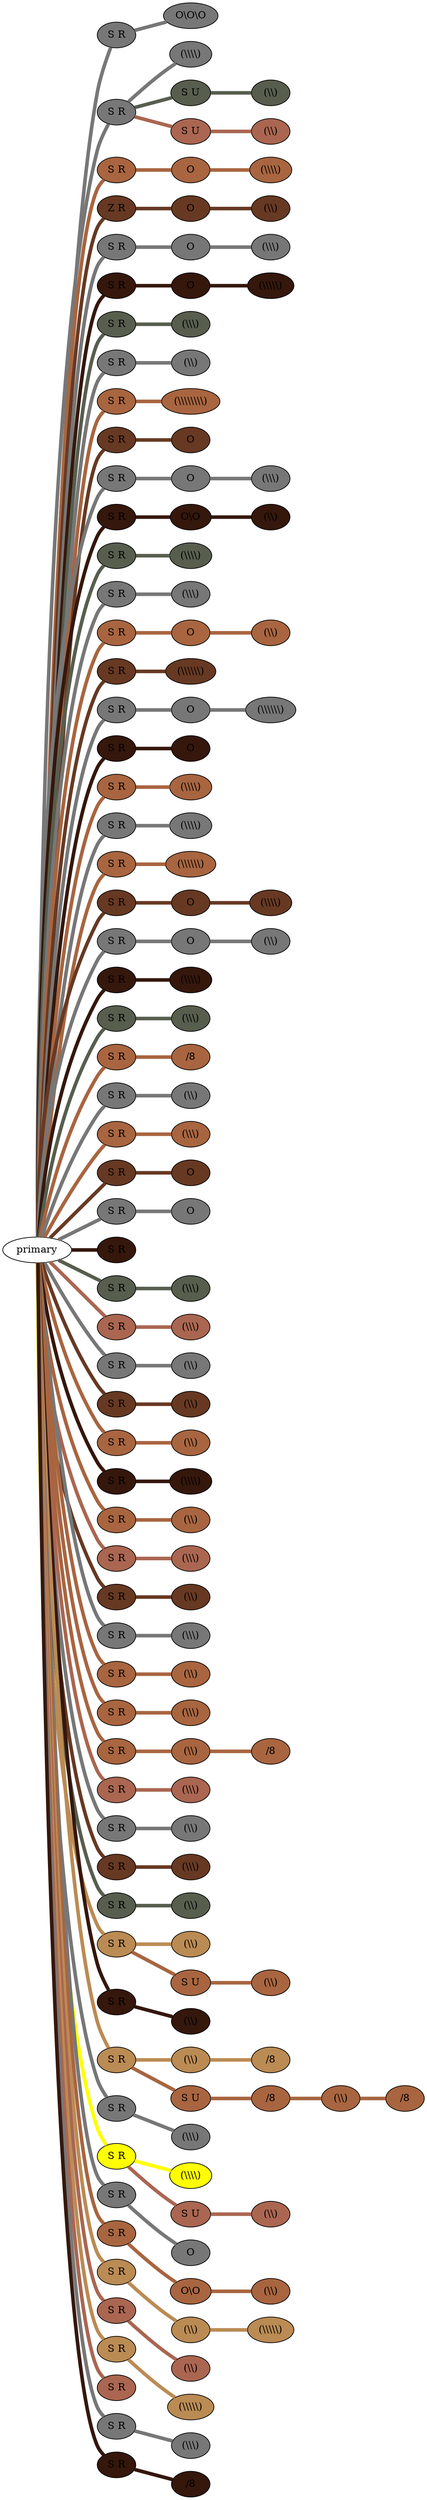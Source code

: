 graph {
 graph [rankdir=LR]
"primary" -- "1" [penwidth=5,color="#777777"]
"1" [label="S R", style=filled, fillcolor="#777777"]
"1" -- "1:0" [penwidth=5,color="#777777"]
"1:0" [label="O\\O\\O", style=filled, fillcolor="#777777"]
"primary" -- "2" [penwidth=5,color="#777777"]
"2" [label="S R", style=filled, fillcolor="#777777"]
"2" -- "2:0" [penwidth=5,color="#777777"]
"2:0" [label="(\\\\\\\\)", style=filled, fillcolor="#777777"]
"2" -- "2s1" [penwidth=5,color="#575E4E"]
"2s1" [label="S U", style=filled, fillcolor="#575E4E"]
"2s1" -- "2s1:0" [penwidth=5,color="#575E4E"]
"2s1:0" [label="(\\\\)", style=filled, fillcolor="#575E4E"]
"2" -- "2s2" [penwidth=5,color="#AA6651"]
"2s2" [label="S U", style=filled, fillcolor="#AA6651"]
"2s2" -- "2s2:0" [penwidth=5,color="#AA6651"]
"2s2:0" [label="(\\\\)", style=filled, fillcolor="#AA6651"]
"primary" -- "3" [penwidth=5,color="#A86540"]
"3" [label="S R", style=filled, fillcolor="#A86540"]
"3" -- "3:0" [penwidth=5,color="#A86540"]
"3:0" [label="O", style=filled, fillcolor="#A86540"]
"3:0" -- "3:1" [penwidth=5,color="#A86540"]
"3:1" [label="(\\\\\\\\)", style=filled, fillcolor="#A86540"]
"primary" -- "4" [penwidth=5,color="#673923"]
"4" [label="Z R", style=filled, fillcolor="#673923"]
"4" -- "4:0" [penwidth=5,color="#673923"]
"4:0" [label="O", style=filled, fillcolor="#673923"]
"4:0" -- "4:1" [penwidth=5,color="#673923"]
"4:1" [label="(\\\\)", style=filled, fillcolor="#673923"]
"primary" -- "5" [penwidth=5,color="#777777"]
"5" [label="S R", style=filled, fillcolor="#777777"]
"5" -- "5:0" [penwidth=5,color="#777777"]
"5:0" [label="O", style=filled, fillcolor="#777777"]
"5:0" -- "5:1" [penwidth=5,color="#777777"]
"5:1" [label="(\\\\\\)", style=filled, fillcolor="#777777"]
"primary" -- "6" [penwidth=5,color="#35170C"]
"6" [label="S R", style=filled, fillcolor="#35170C"]
"6" -- "6:0" [penwidth=5,color="#35170C"]
"6:0" [label="O", style=filled, fillcolor="#35170C"]
"6:0" -- "6:1" [penwidth=5,color="#35170C"]
"6:1" [label="(\\\\\\\\\\)", style=filled, fillcolor="#35170C"]
"primary" -- "7" [penwidth=5,color="#575E4E"]
"7" [label="S R", style=filled, fillcolor="#575E4E"]
"7" -- "7:0" [penwidth=5,color="#575E4E"]
"7:0" [label="(\\\\\\)", style=filled, fillcolor="#575E4E"]
"primary" -- "8" [penwidth=5,color="#777777"]
"8" [label="S R", style=filled, fillcolor="#777777"]
"8" -- "8:0" [penwidth=5,color="#777777"]
"8:0" [label="(\\\\)", style=filled, fillcolor="#777777"]
"primary" -- "9" [penwidth=5,color="#A86540"]
"9" [label="S R", style=filled, fillcolor="#A86540"]
"9" -- "9:0" [penwidth=5,color="#A86540"]
"9:0" [label="(\\\\\\\\\\\\\\\\)", style=filled, fillcolor="#A86540"]
"primary" -- "10" [penwidth=5,color="#673923"]
"10" [label="S R", style=filled, fillcolor="#673923"]
"10" -- "10:0" [penwidth=5,color="#673923"]
"10:0" [label="O", style=filled, fillcolor="#673923"]
"primary" -- "11" [penwidth=5,color="#777777"]
"11" [label="S R", style=filled, fillcolor="#777777"]
"11" -- "11:0" [penwidth=5,color="#777777"]
"11:0" [label="O", style=filled, fillcolor="#777777"]
"11:0" -- "11:1" [penwidth=5,color="#777777"]
"11:1" [label="(\\\\\\)", style=filled, fillcolor="#777777"]
"primary" -- "12" [penwidth=5,color="#35170C"]
"12" [label="S R", style=filled, fillcolor="#35170C"]
"12" -- "12:0" [penwidth=5,color="#35170C"]
"12:0" [label="O\\O", style=filled, fillcolor="#35170C"]
"12:0" -- "12:1" [penwidth=5,color="#35170C"]
"12:1" [label="(\\\\)", style=filled, fillcolor="#35170C"]
"primary" -- "13" [penwidth=5,color="#575E4E"]
"13" [label="S R", style=filled, fillcolor="#575E4E"]
"13" -- "13:0" [penwidth=5,color="#575E4E"]
"13:0" [label="(\\\\\\\\)", style=filled, fillcolor="#575E4E"]
"primary" -- "14" [penwidth=5,color="#777777"]
"14" [label="S R", style=filled, fillcolor="#777777"]
"14" -- "14:0" [penwidth=5,color="#777777"]
"14:0" [label="(\\\\\\)", style=filled, fillcolor="#777777"]
"primary" -- "15" [penwidth=5,color="#A86540"]
"15" [label="S R", style=filled, fillcolor="#A86540"]
"15" -- "15:0" [penwidth=5,color="#A86540"]
"15:0" [label="O", style=filled, fillcolor="#A86540"]
"15:0" -- "15:1" [penwidth=5,color="#A86540"]
"15:1" [label="(\\\\)", style=filled, fillcolor="#A86540"]
"primary" -- "16" [penwidth=5,color="#673923"]
"16" [label="S R", style=filled, fillcolor="#673923"]
"16" -- "16:0" [penwidth=5,color="#673923"]
"16:0" [label="(\\\\\\\\\\\\)", style=filled, fillcolor="#673923"]
"primary" -- "17" [penwidth=5,color="#777777"]
"17" [label="S R", style=filled, fillcolor="#777777"]
"17" -- "17:0" [penwidth=5,color="#777777"]
"17:0" [label="O", style=filled, fillcolor="#777777"]
"17:0" -- "17:1" [penwidth=5,color="#777777"]
"17:1" [label="(\\\\\\\\\\\\)", style=filled, fillcolor="#777777"]
"primary" -- "18" [penwidth=5,color="#35170C"]
"18" [label="S R", style=filled, fillcolor="#35170C"]
"18" -- "18:0" [penwidth=5,color="#35170C"]
"18:0" [label="O", style=filled, fillcolor="#35170C"]
"primary" -- "19" [penwidth=5,color="#A86540"]
"19" [label="S R", style=filled, fillcolor="#A86540"]
"19" -- "19:0" [penwidth=5,color="#A86540"]
"19:0" [label="(\\\\\\\\)", style=filled, fillcolor="#A86540"]
"primary" -- "20" [penwidth=5,color="#777777"]
"20" [label="S R", style=filled, fillcolor="#777777"]
"20" -- "20:0" [penwidth=5,color="#777777"]
"20:0" [label="(\\\\\\\\)", style=filled, fillcolor="#777777"]
"primary" -- "21" [penwidth=5,color="#A86540"]
"21" [label="S R", style=filled, fillcolor="#A86540"]
"21" -- "21:0" [penwidth=5,color="#A86540"]
"21:0" [label="(\\\\\\\\\\\\)", style=filled, fillcolor="#A86540"]
"primary" -- "22" [penwidth=5,color="#673923"]
"22" [label="S R", style=filled, fillcolor="#673923"]
"22" -- "22:0" [penwidth=5,color="#673923"]
"22:0" [label="O", style=filled, fillcolor="#673923"]
"22:0" -- "22:1" [penwidth=5,color="#673923"]
"22:1" [label="(\\\\\\\\)", style=filled, fillcolor="#673923"]
"primary" -- "23" [penwidth=5,color="#777777"]
"23" [label="S R", style=filled, fillcolor="#777777"]
"23" -- "23:0" [penwidth=5,color="#777777"]
"23:0" [label="O", style=filled, fillcolor="#777777"]
"23:0" -- "23:1" [penwidth=5,color="#777777"]
"23:1" [label="(\\\\)", style=filled, fillcolor="#777777"]
"primary" -- "24" [penwidth=5,color="#35170C"]
"24" [label="S R", style=filled, fillcolor="#35170C"]
"24" -- "24:0" [penwidth=5,color="#35170C"]
"24:0" [label="(\\\\\\\\)", style=filled, fillcolor="#35170C"]
"primary" -- "25" [penwidth=5,color="#575E4E"]
"25" [label="S R", style=filled, fillcolor="#575E4E"]
"25" -- "25:0" [penwidth=5,color="#575E4E"]
"25:0" [label="(\\\\\\)", style=filled, fillcolor="#575E4E"]
"primary" -- "26" [penwidth=5,color="#A86540"]
"26" [label="S R", style=filled, fillcolor="#A86540"]
"26" -- "26:0" [penwidth=5,color="#A86540"]
"26:0" [label="/8", style=filled, fillcolor="#A86540"]
"primary" -- "27" [penwidth=5,color="#777777"]
"27" [label="S R", style=filled, fillcolor="#777777"]
"27" -- "27:0" [penwidth=5,color="#777777"]
"27:0" [label="(\\\\)", style=filled, fillcolor="#777777"]
"primary" -- "28" [penwidth=5,color="#A86540"]
"28" [label="S R", style=filled, fillcolor="#A86540"]
"28" -- "28:0" [penwidth=5,color="#A86540"]
"28:0" [label="(\\\\\\)", style=filled, fillcolor="#A86540"]
"primary" -- "29" [penwidth=5,color="#673923"]
"29" [label="S R", style=filled, fillcolor="#673923"]
"29" -- "29:0" [penwidth=5,color="#673923"]
"29:0" [label="O", style=filled, fillcolor="#673923"]
"primary" -- "30" [penwidth=5,color="#777777"]
"30" [label="S R", style=filled, fillcolor="#777777"]
"30" -- "30:0" [penwidth=5,color="#777777"]
"30:0" [label="O", style=filled, fillcolor="#777777"]
"primary" -- "31" [penwidth=5,color="#35170C"]
"31" [label="S R", style=filled, fillcolor="#35170C"]
"primary" -- "32" [penwidth=5,color="#575E4E"]
"32" [label="S R", style=filled, fillcolor="#575E4E"]
"32" -- "32:0" [penwidth=5,color="#575E4E"]
"32:0" [label="(\\\\\\)", style=filled, fillcolor="#575E4E"]
"primary" -- "33" [penwidth=5,color="#AA6651"]
"33" [label="S R", style=filled, fillcolor="#AA6651"]
"33" -- "33:0" [penwidth=5,color="#AA6651"]
"33:0" [label="(\\\\\\)", style=filled, fillcolor="#AA6651"]
"primary" -- "34" [penwidth=5,color="#777777"]
"34" [label="S R", style=filled, fillcolor="#777777"]
"34" -- "34:0" [penwidth=5,color="#777777"]
"34:0" [label="(\\\\)", style=filled, fillcolor="#777777"]
"primary" -- "35" [penwidth=5,color="#673923"]
"35" [label="S R", style=filled, fillcolor="#673923"]
"35" -- "35:0" [penwidth=5,color="#673923"]
"35:0" [label="(\\\\)", style=filled, fillcolor="#673923"]
"primary" -- "36" [penwidth=5,color="#A86540"]
"36" [label="S R", style=filled, fillcolor="#A86540"]
"36" -- "36:0" [penwidth=5,color="#A86540"]
"36:0" [label="(\\\\)", style=filled, fillcolor="#A86540"]
"primary" -- "37" [penwidth=5,color="#35170C"]
"37" [label="S R", style=filled, fillcolor="#35170C"]
"37" -- "37:0" [penwidth=5,color="#35170C"]
"37:0" [label="(\\\\\\\\)", style=filled, fillcolor="#35170C"]
"primary" -- "38" [penwidth=5,color="#A86540"]
"38" [label="S R", style=filled, fillcolor="#A86540"]
"38" -- "38:0" [penwidth=5,color="#A86540"]
"38:0" [label="(\\\\)", style=filled, fillcolor="#A86540"]
"primary" -- "39" [penwidth=5,color="#AA6651"]
"39" [label="S R", style=filled, fillcolor="#AA6651"]
"39" -- "39:0" [penwidth=5,color="#AA6651"]
"39:0" [label="(\\\\\\)", style=filled, fillcolor="#AA6651"]
"primary" -- "40" [penwidth=5,color="#673923"]
"40" [label="S R", style=filled, fillcolor="#673923"]
"40" -- "40:0" [penwidth=5,color="#673923"]
"40:0" [label="(\\\\)", style=filled, fillcolor="#673923"]
"primary" -- "41" [penwidth=5,color="#777777"]
"41" [label="S R", style=filled, fillcolor="#777777"]
"41" -- "41:0" [penwidth=5,color="#777777"]
"41:0" [label="(\\\\\\)", style=filled, fillcolor="#777777"]
"primary" -- "42" [penwidth=5,color="#A86540"]
"42" [label="S R", style=filled, fillcolor="#A86540"]
"42" -- "42:0" [penwidth=5,color="#A86540"]
"42:0" [label="(\\\\)", style=filled, fillcolor="#A86540"]
"primary" -- "43" [penwidth=5,color="#A86540"]
"43" [label="S R", style=filled, fillcolor="#A86540"]
"43" -- "43:0" [penwidth=5,color="#A86540"]
"43:0" [label="(\\\\\\)", style=filled, fillcolor="#A86540"]
"primary" -- "44" [penwidth=5,color="#A86540"]
"44" [label="S R", style=filled, fillcolor="#A86540"]
"44" -- "44:0" [penwidth=5,color="#A86540"]
"44:0" [label="(\\\\)", style=filled, fillcolor="#A86540"]
"44:0" -- "44:1" [penwidth=5,color="#A86540"]
"44:1" [label="/8", style=filled, fillcolor="#A86540"]
"primary" -- "45" [penwidth=5,color="#AA6651"]
"45" [label="S R", style=filled, fillcolor="#AA6651"]
"45" -- "45:0" [penwidth=5,color="#AA6651"]
"45:0" [label="(\\\\\\)", style=filled, fillcolor="#AA6651"]
"primary" -- "46" [penwidth=5,color="#777777"]
"46" [label="S R", style=filled, fillcolor="#777777"]
"46" -- "46:0" [penwidth=5,color="#777777"]
"46:0" [label="(\\\\)", style=filled, fillcolor="#777777"]
"primary" -- "47" [penwidth=5,color="#673923"]
"47" [label="S R", style=filled, fillcolor="#673923"]
"47" -- "47:0" [penwidth=5,color="#673923"]
"47:0" [label="(\\\\\\)", style=filled, fillcolor="#673923"]
"primary" -- "48" [penwidth=5,color="#575E4E"]
"48" [label="S R", style=filled, fillcolor="#575E4E"]
"48" -- "48:0" [penwidth=5,color="#575E4E"]
"48:0" [label="(\\\\)", style=filled, fillcolor="#575E4E"]
"primary" -- "49" [penwidth=5,color="#BB8B54"]
"49" [label="S R", style=filled, fillcolor="#BB8B54"]
"49" -- "49:0" [penwidth=5,color="#BB8B54"]
"49:0" [label="(\\\\)", style=filled, fillcolor="#BB8B54"]
"49" -- "49s1" [penwidth=5,color="#A86540"]
"49s1" [label="S U", style=filled, fillcolor="#A86540"]
"49s1" -- "49s1:0" [penwidth=5,color="#A86540"]
"49s1:0" [label="(\\\\)", style=filled, fillcolor="#A86540"]
"primary" -- "50" [penwidth=5,color="#35170C"]
"50" [label="S R", style=filled, fillcolor="#35170C"]
"50" -- "50:0" [penwidth=5,color="#35170C"]
"50:0" [label="(\\\\)", style=filled, fillcolor="#35170C"]
"primary" -- "51" [penwidth=5,color="#BB8B54"]
"51" [label="S R", style=filled, fillcolor="#BB8B54"]
"51" -- "51:0" [penwidth=5,color="#BB8B54"]
"51:0" [label="(\\\\)", style=filled, fillcolor="#BB8B54"]
"51:0" -- "51:1" [penwidth=5,color="#BB8B54"]
"51:1" [label="/8", style=filled, fillcolor="#BB8B54"]
"51" -- "51s1" [penwidth=5,color="#A86540"]
"51s1" [label="S U", style=filled, fillcolor="#A86540"]
"51s1" -- "51s1:0" [penwidth=5,color="#A86540"]
"51s1:0" [label="/8", style=filled, fillcolor="#A86540"]
"51s1:0" -- "51s1:1" [penwidth=5,color="#A86540"]
"51s1:1" [label="(\\\\)", style=filled, fillcolor="#A86540"]
"51s1:1" -- "51s1:2" [penwidth=5,color="#A86540"]
"51s1:2" [label="/8", style=filled, fillcolor="#A86540"]
"primary" -- "52" [penwidth=5,color="#777777"]
"52" [label="S R", style=filled, fillcolor="#777777"]
"52" -- "52:0" [penwidth=5,color="#777777"]
"52:0" [label="(\\\\\\)", style=filled, fillcolor="#777777"]
"primary" -- "53" [penwidth=5,color=yellow]
"53" [label="S R", style=filled, fillcolor=yellow]
"53" -- "53:0" [penwidth=5,color=yellow]
"53:0" [label="(\\\\\\\\)", style=filled, fillcolor=yellow]
"53" -- "53s1" [penwidth=5,color="#AA6651"]
"53s1" [label="S U", style=filled, fillcolor="#AA6651"]
"53s1" -- "53s1:0" [penwidth=5,color="#AA6651"]
"53s1:0" [label="(\\\\)", style=filled, fillcolor="#AA6651"]
"primary" -- "54" [penwidth=5,color="#777777"]
"54" [label="S R", style=filled, fillcolor="#777777"]
"54" -- "54:0" [penwidth=5,color="#777777"]
"54:0" [label="O", style=filled, fillcolor="#777777"]
"primary" -- "55" [penwidth=5,color="#A86540"]
"55" [label="S R", style=filled, fillcolor="#A86540"]
"55" -- "55:0" [penwidth=5,color="#A86540"]
"55:0" [label="O\\O", style=filled, fillcolor="#A86540"]
"55:0" -- "55:1" [penwidth=5,color="#A86540"]
"55:1" [label="(\\\\)", style=filled, fillcolor="#A86540"]
"primary" -- "56" [penwidth=5,color="#BB8B54"]
"56" [label="S R", style=filled, fillcolor="#BB8B54"]
"56" -- "56:0" [penwidth=5,color="#BB8B54"]
"56:0" [label="(\\\\)", style=filled, fillcolor="#BB8B54"]
"56:0" -- "56:1" [penwidth=5,color="#BB8B54"]
"56:1" [label="(\\\\\\\\\\)", style=filled, fillcolor="#BB8B54"]
"primary" -- "57" [penwidth=5,color="#AA6651"]
"57" [label="S R", style=filled, fillcolor="#AA6651"]
"57" -- "57:0" [penwidth=5,color="#AA6651"]
"57:0" [label="(\\\\)", style=filled, fillcolor="#AA6651"]
"primary" -- "58" [penwidth=5,color="#BB8B54"]
"58" [label="S R", style=filled, fillcolor="#BB8B54"]
"58" -- "58:0" [penwidth=5,color="#BB8B54"]
"58:0" [label="(\\\\\\\\\\)", style=filled, fillcolor="#BB8B54"]
"primary" -- "59" [penwidth=5,color="#AA6651"]
"59" [label="S R", style=filled, fillcolor="#AA6651"]
"primary" -- "60" [penwidth=5,color="#777777"]
"60" [label="S R", style=filled, fillcolor="#777777"]
"60" -- "60:0" [penwidth=5,color="#777777"]
"60:0" [label="(\\\\\\)", style=filled, fillcolor="#777777"]
"primary" -- "61" [penwidth=5,color="#35170C"]
"61" [label="S R", style=filled, fillcolor="#35170C"]
"61" -- "61:0" [penwidth=5,color="#35170C"]
"61:0" [label="/8", style=filled, fillcolor="#35170C"]
}
